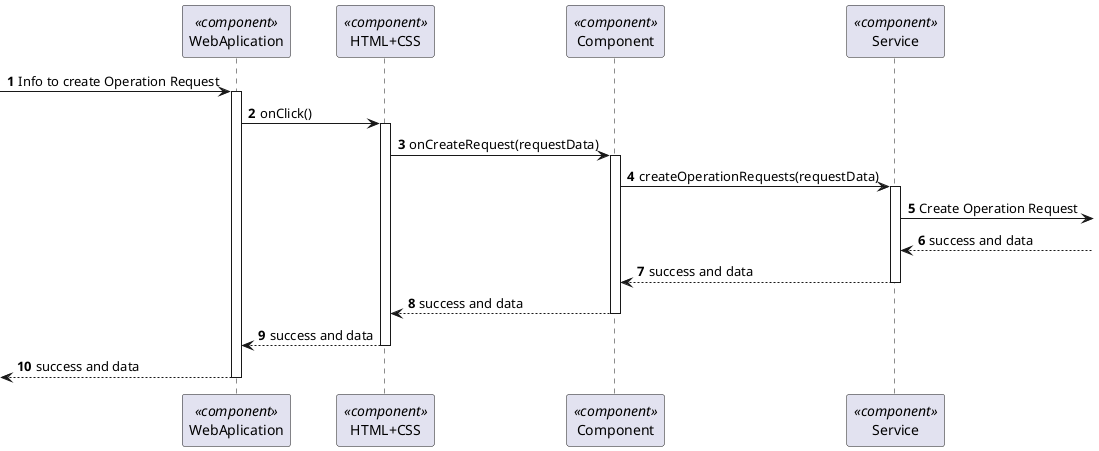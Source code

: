 @startuml 6.2.6
skinparam packageStyle rectangle
skinparam shadowing false

autonumber

participant "WebAplication" as FE <<component>>
participant "HTML+CSS" as HT <<component>>
participant "Component" as CM <<component>>
participant "Service" as SERV <<component>>





-> FE : Info to create Operation Request
activate FE

FE -> HT : onClick()
activate HT

HT -> CM : onCreateRequest(requestData)
activate CM

CM -> SERV : createOperationRequests(requestData)
activate SERV

SERV -> : Create Operation Request

 SERV <--: success and data


 SERV--> CM : success and data

deactivate  SERV

 CM --> HT : success and data
  deactivate CM
 HT --> FE : success and data

deactivate HT


<-- FE   : success and data
deactivate FE

@enduml